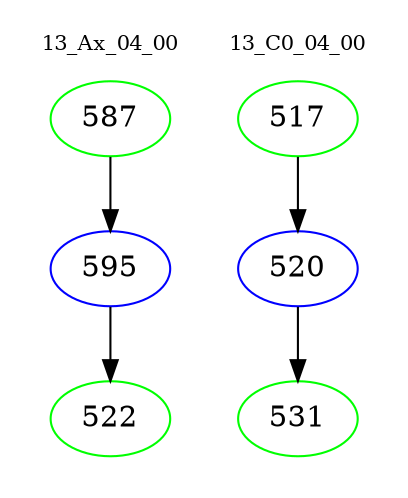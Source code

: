 digraph{
subgraph cluster_0 {
color = white
label = "13_Ax_04_00";
fontsize=10;
T0_587 [label="587", color="green"]
T0_587 -> T0_595 [color="black"]
T0_595 [label="595", color="blue"]
T0_595 -> T0_522 [color="black"]
T0_522 [label="522", color="green"]
}
subgraph cluster_1 {
color = white
label = "13_C0_04_00";
fontsize=10;
T1_517 [label="517", color="green"]
T1_517 -> T1_520 [color="black"]
T1_520 [label="520", color="blue"]
T1_520 -> T1_531 [color="black"]
T1_531 [label="531", color="green"]
}
}
